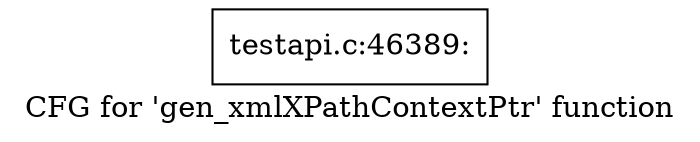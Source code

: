 digraph "CFG for 'gen_xmlXPathContextPtr' function" {
	label="CFG for 'gen_xmlXPathContextPtr' function";

	Node0x5991150 [shape=record,label="{testapi.c:46389:}"];
}
